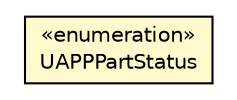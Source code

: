 #!/usr/local/bin/dot
#
# Class diagram 
# Generated by UMLGraph version R5_6-24-gf6e263 (http://www.umlgraph.org/)
#

digraph G {
	edge [fontname="Helvetica",fontsize=10,labelfontname="Helvetica",labelfontsize=10];
	node [fontname="Helvetica",fontsize=10,shape=plaintext];
	nodesep=0.25;
	ranksep=0.5;
	// org.universAAL.middleware.interfaces.mpa.UAPPPartStatus
	c8145481 [label=<<table title="org.universAAL.middleware.interfaces.mpa.UAPPPartStatus" border="0" cellborder="1" cellspacing="0" cellpadding="2" port="p" bgcolor="lemonChiffon" href="./UAPPPartStatus.html">
		<tr><td><table border="0" cellspacing="0" cellpadding="1">
<tr><td align="center" balign="center"> &#171;enumeration&#187; </td></tr>
<tr><td align="center" balign="center"> UAPPPartStatus </td></tr>
		</table></td></tr>
		</table>>, URL="./UAPPPartStatus.html", fontname="Helvetica", fontcolor="black", fontsize=10.0];
}

